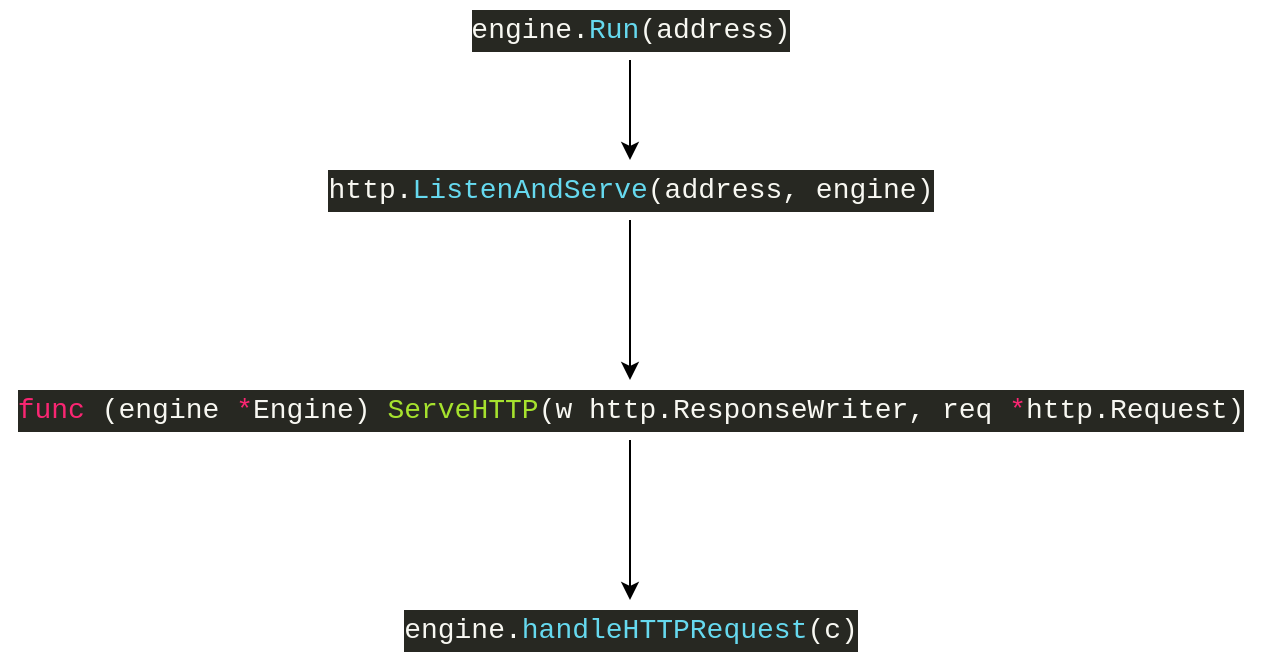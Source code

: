 <mxfile version="13.1.3">
    <diagram id="6hGFLwfOUW9BJ-s0fimq" name="Page-1">
        <mxGraphModel dx="638" dy="935" grid="1" gridSize="10" guides="1" tooltips="1" connect="1" arrows="1" fold="1" page="1" pageScale="1" pageWidth="827" pageHeight="1169" math="0" shadow="0">
            <root>
                <mxCell id="0"/>
                <mxCell id="1" parent="0"/>
                <mxCell id="4" value="" style="edgeStyle=orthogonalEdgeStyle;rounded=0;orthogonalLoop=1;jettySize=auto;html=1;" edge="1" parent="1" source="2" target="3">
                    <mxGeometry relative="1" as="geometry"/>
                </mxCell>
                <mxCell id="2" value="&lt;div style=&quot;color: rgb(248 , 248 , 242) ; background-color: rgb(39 , 40 , 34) ; font-family: &amp;#34;courier new&amp;#34; , &amp;#34;menlo&amp;#34; , &amp;#34;monaco&amp;#34; , &amp;#34;courier new&amp;#34; , monospace ; font-size: 14px ; line-height: 21px&quot;&gt;engine.&lt;span style=&quot;color: #66d9ef&quot;&gt;Run&lt;/span&gt;(address)&lt;/div&gt;" style="text;html=1;align=center;verticalAlign=middle;resizable=0;points=[];autosize=1;" vertex="1" parent="1">
                    <mxGeometry x="310" y="20" width="180" height="30" as="geometry"/>
                </mxCell>
                <mxCell id="6" value="" style="edgeStyle=orthogonalEdgeStyle;rounded=0;orthogonalLoop=1;jettySize=auto;html=1;" edge="1" parent="1" source="3" target="5">
                    <mxGeometry relative="1" as="geometry"/>
                </mxCell>
                <mxCell id="3" value="&lt;div style=&quot;color: rgb(248 , 248 , 242) ; background-color: rgb(39 , 40 , 34) ; font-family: &amp;#34;courier new&amp;#34; , &amp;#34;menlo&amp;#34; , &amp;#34;monaco&amp;#34; , &amp;#34;courier new&amp;#34; , monospace ; font-size: 14px ; line-height: 21px&quot;&gt;&lt;div style=&quot;font-family: &amp;#34;courier new&amp;#34; , &amp;#34;menlo&amp;#34; , &amp;#34;monaco&amp;#34; , &amp;#34;courier new&amp;#34; , monospace ; line-height: 21px&quot;&gt;http.&lt;span style=&quot;color: #66d9ef&quot;&gt;ListenAndServe&lt;/span&gt;(address, engine)&lt;/div&gt;&lt;/div&gt;" style="text;html=1;align=center;verticalAlign=middle;resizable=0;points=[];autosize=1;" vertex="1" parent="1">
                    <mxGeometry x="240" y="100" width="320" height="30" as="geometry"/>
                </mxCell>
                <mxCell id="8" value="" style="edgeStyle=orthogonalEdgeStyle;rounded=0;orthogonalLoop=1;jettySize=auto;html=1;" edge="1" parent="1" source="5" target="7">
                    <mxGeometry relative="1" as="geometry"/>
                </mxCell>
                <mxCell id="5" value="&lt;div style=&quot;color: rgb(248 , 248 , 242) ; background-color: rgb(39 , 40 , 34) ; font-family: &amp;#34;courier new&amp;#34; , &amp;#34;menlo&amp;#34; , &amp;#34;monaco&amp;#34; , &amp;#34;courier new&amp;#34; , monospace ; font-size: 14px ; line-height: 21px&quot;&gt;&lt;div style=&quot;font-family: &amp;#34;courier new&amp;#34; , &amp;#34;menlo&amp;#34; , &amp;#34;monaco&amp;#34; , &amp;#34;courier new&amp;#34; , monospace ; line-height: 21px&quot;&gt;&lt;span style=&quot;color: rgb(249 , 38 , 114)&quot;&gt;func&lt;/span&gt;&amp;nbsp;(engine&amp;nbsp;&lt;span style=&quot;color: rgb(249 , 38 , 114)&quot;&gt;*&lt;/span&gt;Engine)&amp;nbsp;&lt;span style=&quot;color: rgb(166 , 226 , 46)&quot;&gt;ServeHTTP&lt;/span&gt;(w http.ResponseWriter, req&amp;nbsp;&lt;span style=&quot;color: rgb(249 , 38 , 114)&quot;&gt;*&lt;/span&gt;http.Request)&lt;br&gt;&lt;/div&gt;&lt;/div&gt;" style="text;html=1;align=center;verticalAlign=middle;resizable=0;points=[];autosize=1;" vertex="1" parent="1">
                    <mxGeometry x="85" y="210" width="630" height="30" as="geometry"/>
                </mxCell>
                <mxCell id="7" value="&lt;div style=&quot;color: rgb(248 , 248 , 242) ; background-color: rgb(39 , 40 , 34) ; font-family: &amp;#34;courier new&amp;#34; , &amp;#34;menlo&amp;#34; , &amp;#34;monaco&amp;#34; , &amp;#34;courier new&amp;#34; , monospace ; font-size: 14px ; line-height: 21px&quot;&gt;&lt;div style=&quot;font-family: &amp;#34;courier new&amp;#34; , &amp;#34;menlo&amp;#34; , &amp;#34;monaco&amp;#34; , &amp;#34;courier new&amp;#34; , monospace ; line-height: 21px&quot;&gt;&lt;div style=&quot;font-family: &amp;#34;courier new&amp;#34; , &amp;#34;menlo&amp;#34; , &amp;#34;monaco&amp;#34; , &amp;#34;courier new&amp;#34; , monospace ; line-height: 21px&quot;&gt;&lt;div style=&quot;font-family: &amp;#34;courier new&amp;#34; , &amp;#34;menlo&amp;#34; , &amp;#34;monaco&amp;#34; , &amp;#34;courier new&amp;#34; , monospace ; line-height: 21px&quot;&gt;engine.&lt;span style=&quot;color: #66d9ef&quot;&gt;handleHTTPRequest&lt;/span&gt;(c)&lt;/div&gt;&lt;/div&gt;&lt;/div&gt;&lt;/div&gt;" style="text;html=1;align=center;verticalAlign=middle;resizable=0;points=[];autosize=1;" vertex="1" parent="1">
                    <mxGeometry x="280" y="320" width="240" height="30" as="geometry"/>
                </mxCell>
            </root>
        </mxGraphModel>
    </diagram>
</mxfile>